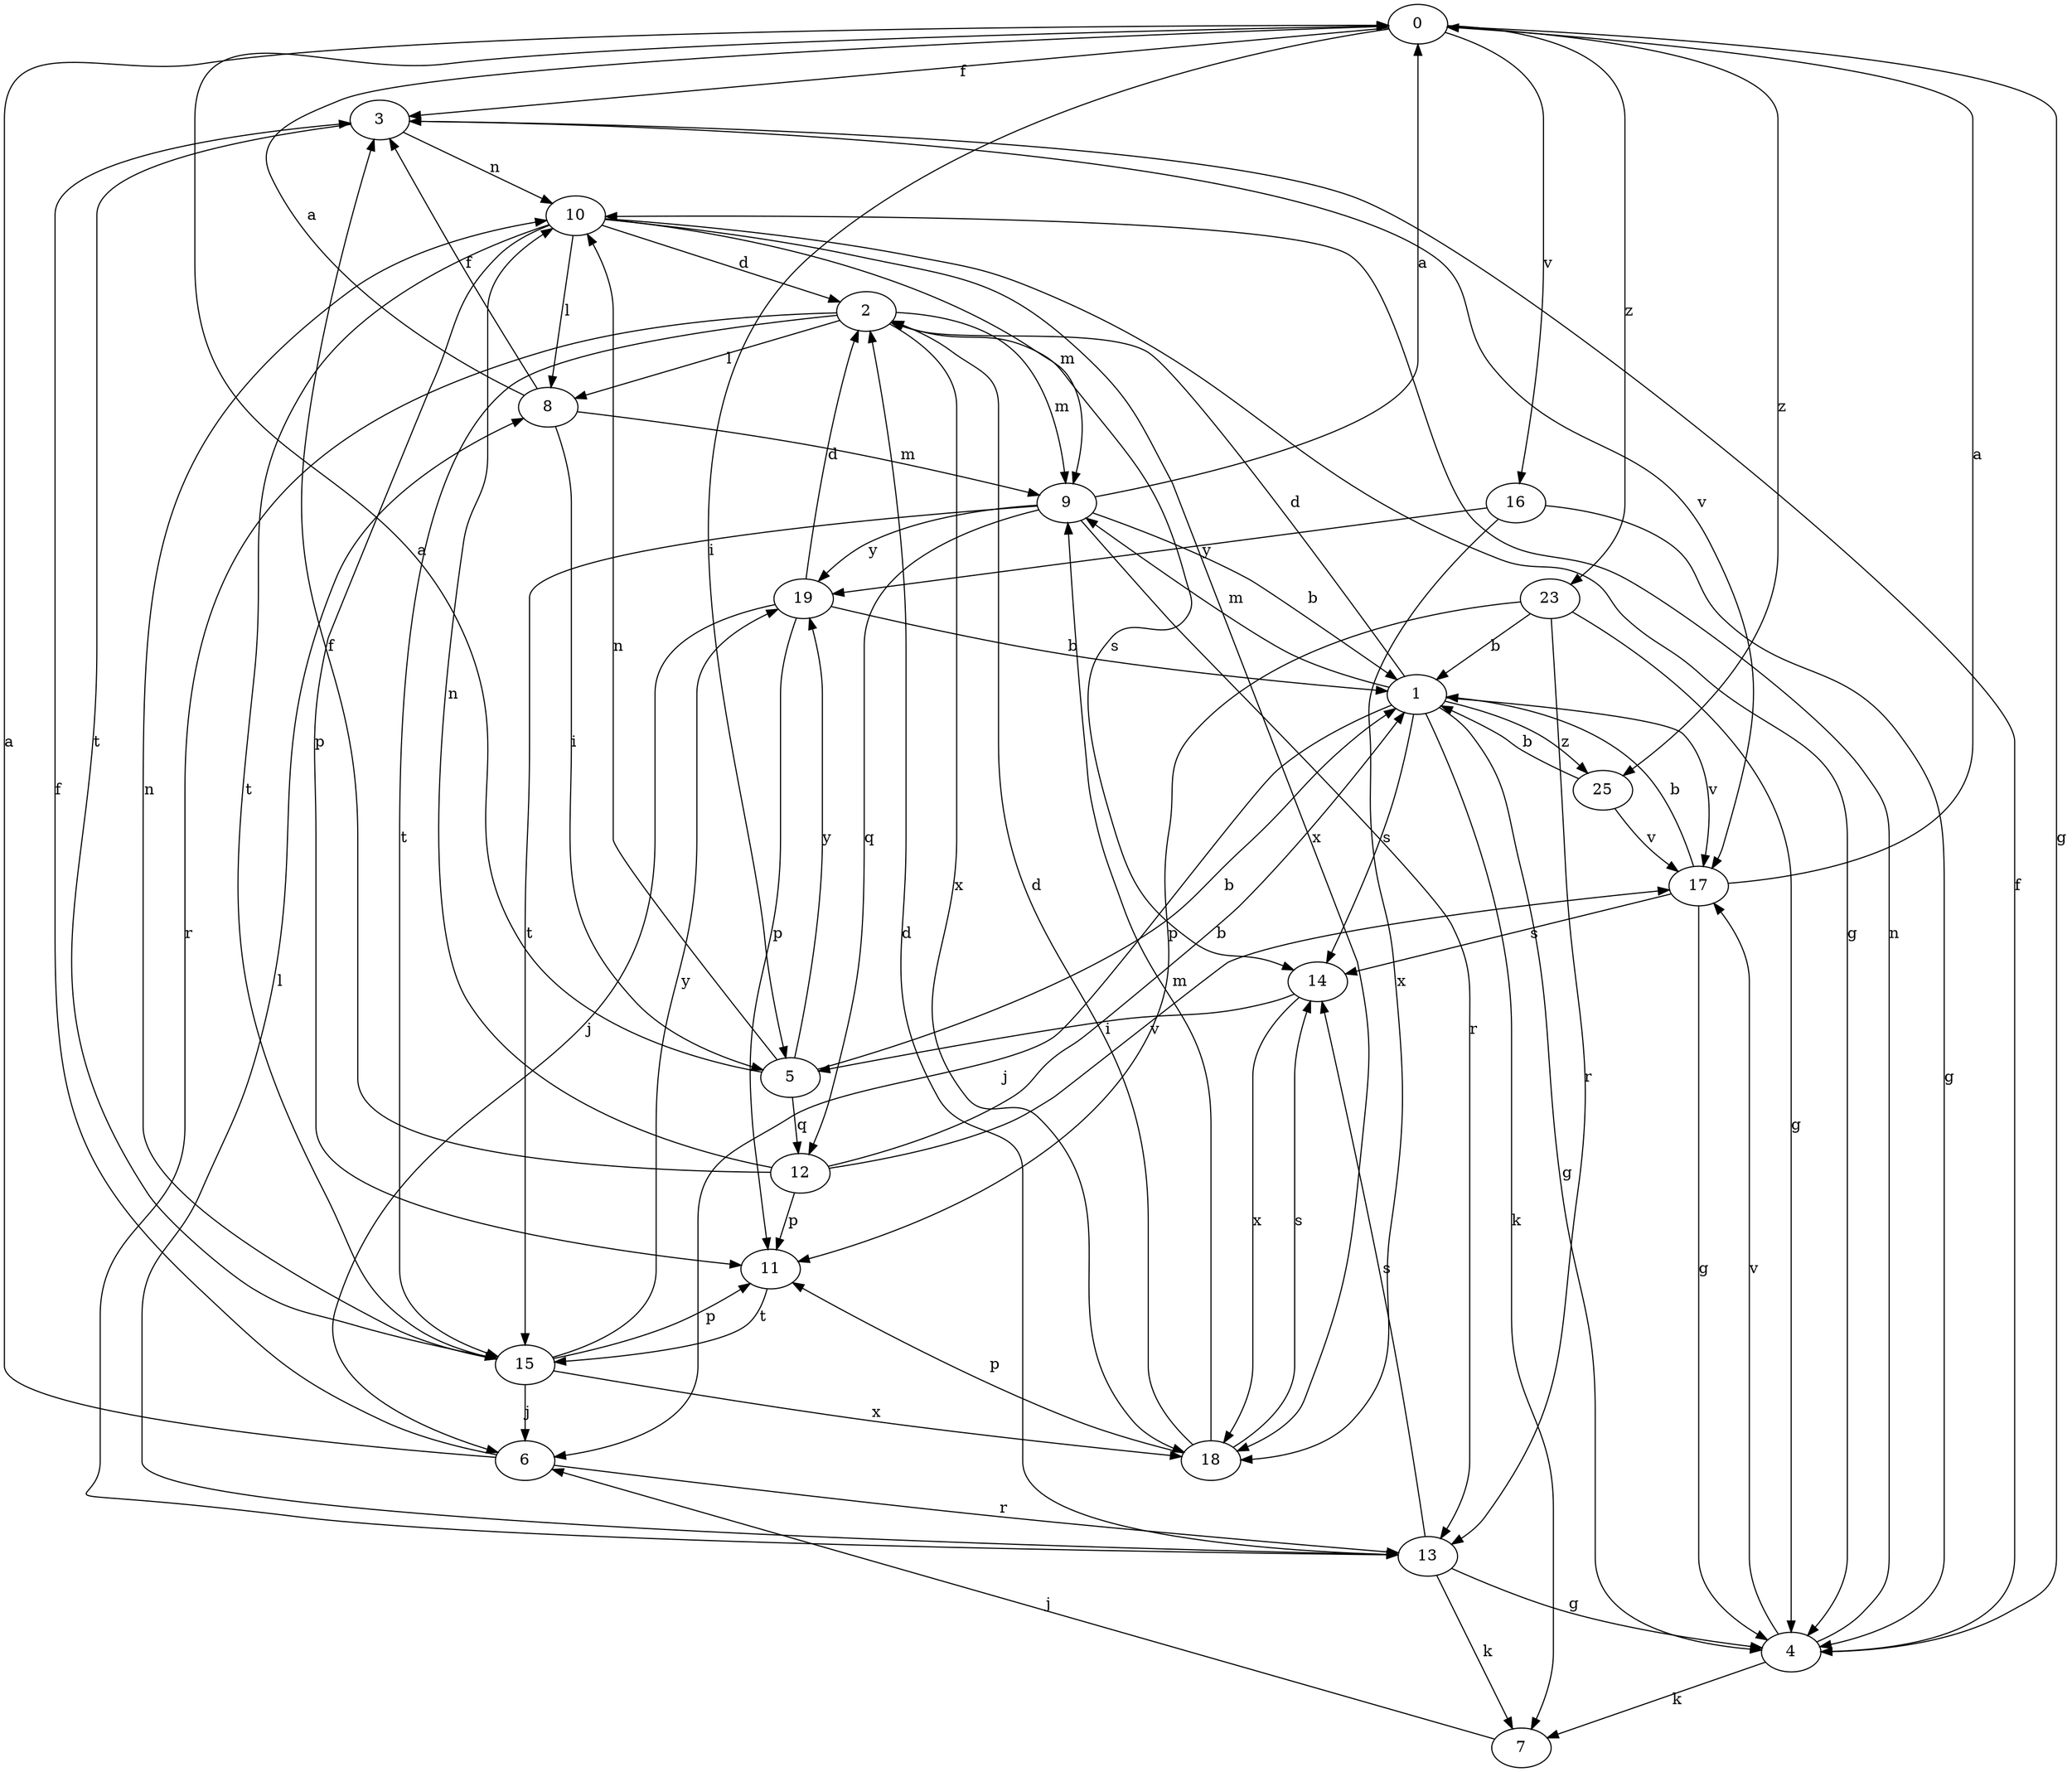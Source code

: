 strict digraph  {
0;
1;
2;
3;
4;
5;
6;
7;
8;
9;
10;
11;
12;
13;
14;
15;
16;
17;
18;
19;
23;
25;
0 -> 3  [label=f];
0 -> 4  [label=g];
0 -> 5  [label=i];
0 -> 16  [label=v];
0 -> 23  [label=z];
0 -> 25  [label=z];
1 -> 2  [label=d];
1 -> 4  [label=g];
1 -> 6  [label=j];
1 -> 7  [label=k];
1 -> 9  [label=m];
1 -> 14  [label=s];
1 -> 17  [label=v];
1 -> 25  [label=z];
2 -> 8  [label=l];
2 -> 9  [label=m];
2 -> 13  [label=r];
2 -> 14  [label=s];
2 -> 15  [label=t];
2 -> 18  [label=x];
3 -> 10  [label=n];
3 -> 15  [label=t];
3 -> 17  [label=v];
4 -> 3  [label=f];
4 -> 7  [label=k];
4 -> 10  [label=n];
4 -> 17  [label=v];
5 -> 0  [label=a];
5 -> 1  [label=b];
5 -> 10  [label=n];
5 -> 12  [label=q];
5 -> 19  [label=y];
6 -> 0  [label=a];
6 -> 3  [label=f];
6 -> 13  [label=r];
7 -> 6  [label=j];
8 -> 0  [label=a];
8 -> 3  [label=f];
8 -> 5  [label=i];
8 -> 9  [label=m];
9 -> 0  [label=a];
9 -> 1  [label=b];
9 -> 12  [label=q];
9 -> 13  [label=r];
9 -> 15  [label=t];
9 -> 19  [label=y];
10 -> 2  [label=d];
10 -> 4  [label=g];
10 -> 8  [label=l];
10 -> 9  [label=m];
10 -> 11  [label=p];
10 -> 15  [label=t];
10 -> 18  [label=x];
11 -> 15  [label=t];
12 -> 1  [label=b];
12 -> 3  [label=f];
12 -> 10  [label=n];
12 -> 11  [label=p];
12 -> 17  [label=v];
13 -> 2  [label=d];
13 -> 4  [label=g];
13 -> 7  [label=k];
13 -> 8  [label=l];
13 -> 14  [label=s];
14 -> 5  [label=i];
14 -> 18  [label=x];
15 -> 6  [label=j];
15 -> 10  [label=n];
15 -> 11  [label=p];
15 -> 18  [label=x];
15 -> 19  [label=y];
16 -> 4  [label=g];
16 -> 18  [label=x];
16 -> 19  [label=y];
17 -> 0  [label=a];
17 -> 1  [label=b];
17 -> 4  [label=g];
17 -> 14  [label=s];
18 -> 2  [label=d];
18 -> 9  [label=m];
18 -> 11  [label=p];
18 -> 14  [label=s];
19 -> 1  [label=b];
19 -> 2  [label=d];
19 -> 6  [label=j];
19 -> 11  [label=p];
23 -> 1  [label=b];
23 -> 4  [label=g];
23 -> 11  [label=p];
23 -> 13  [label=r];
25 -> 1  [label=b];
25 -> 17  [label=v];
}
